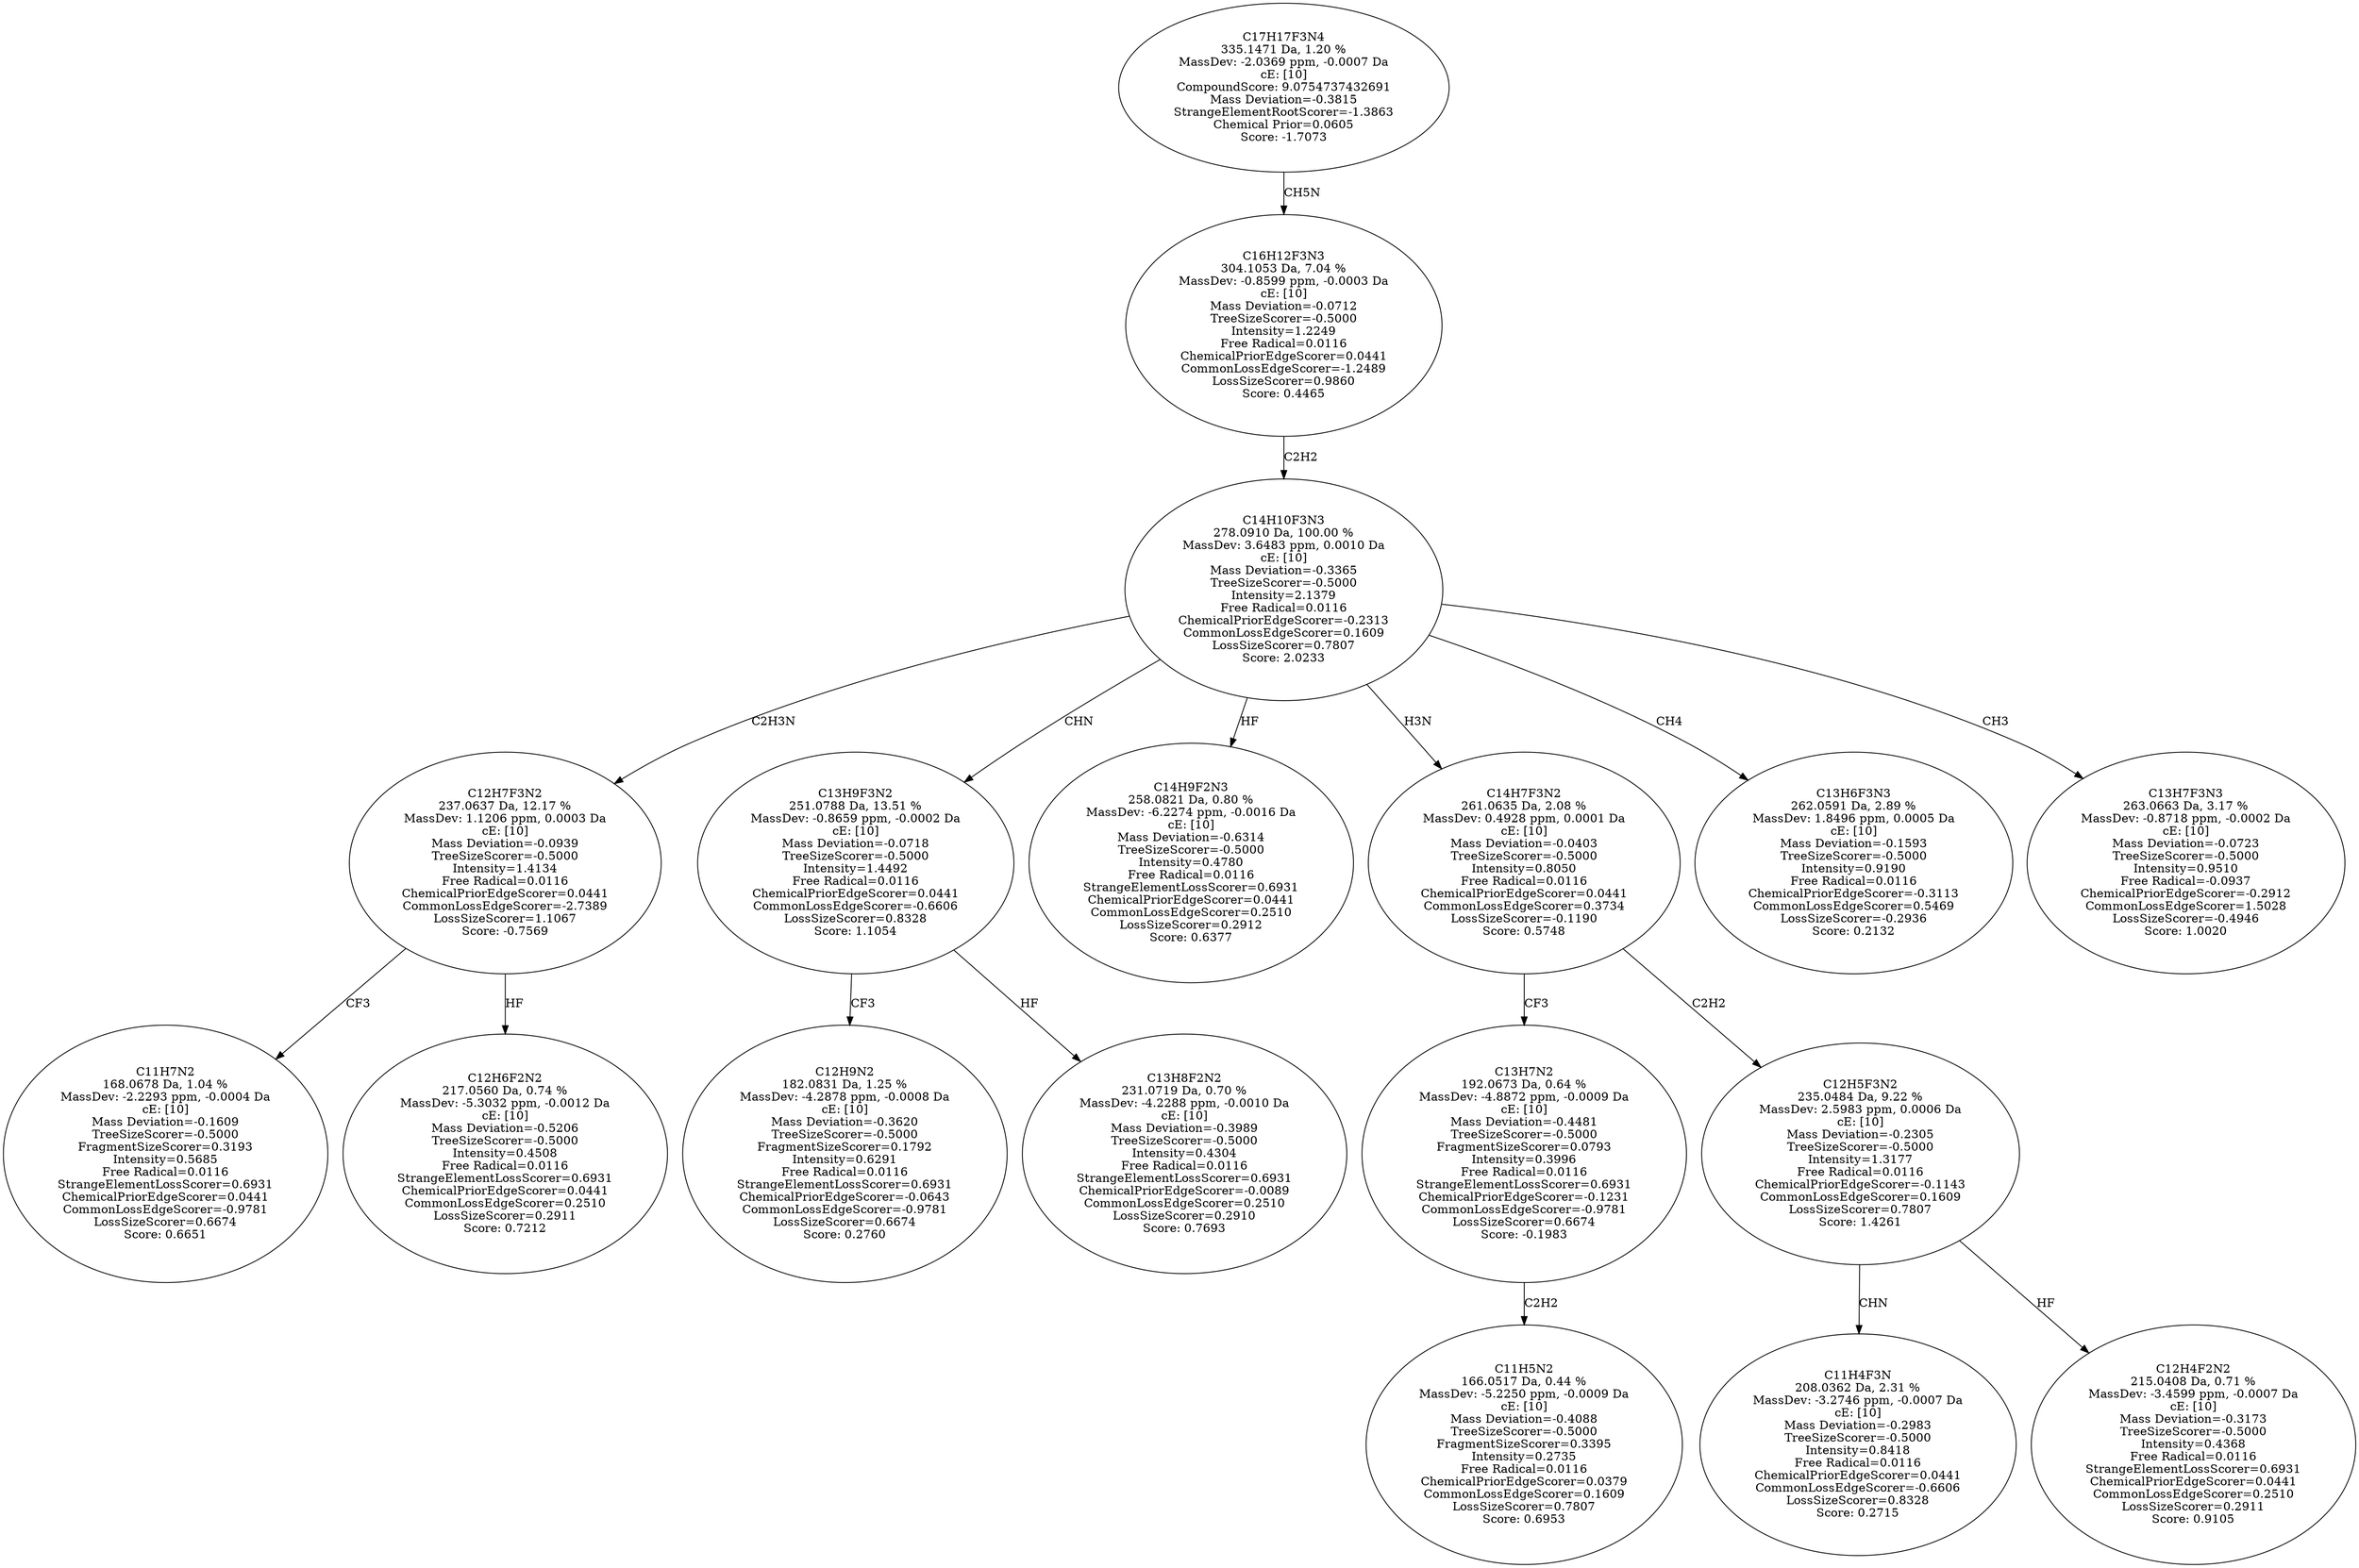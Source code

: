 strict digraph {
v1 [label="C11H7N2\n168.0678 Da, 1.04 %\nMassDev: -2.2293 ppm, -0.0004 Da\ncE: [10]\nMass Deviation=-0.1609\nTreeSizeScorer=-0.5000\nFragmentSizeScorer=0.3193\nIntensity=0.5685\nFree Radical=0.0116\nStrangeElementLossScorer=0.6931\nChemicalPriorEdgeScorer=0.0441\nCommonLossEdgeScorer=-0.9781\nLossSizeScorer=0.6674\nScore: 0.6651"];
v2 [label="C12H6F2N2\n217.0560 Da, 0.74 %\nMassDev: -5.3032 ppm, -0.0012 Da\ncE: [10]\nMass Deviation=-0.5206\nTreeSizeScorer=-0.5000\nIntensity=0.4508\nFree Radical=0.0116\nStrangeElementLossScorer=0.6931\nChemicalPriorEdgeScorer=0.0441\nCommonLossEdgeScorer=0.2510\nLossSizeScorer=0.2911\nScore: 0.7212"];
v3 [label="C12H7F3N2\n237.0637 Da, 12.17 %\nMassDev: 1.1206 ppm, 0.0003 Da\ncE: [10]\nMass Deviation=-0.0939\nTreeSizeScorer=-0.5000\nIntensity=1.4134\nFree Radical=0.0116\nChemicalPriorEdgeScorer=0.0441\nCommonLossEdgeScorer=-2.7389\nLossSizeScorer=1.1067\nScore: -0.7569"];
v4 [label="C12H9N2\n182.0831 Da, 1.25 %\nMassDev: -4.2878 ppm, -0.0008 Da\ncE: [10]\nMass Deviation=-0.3620\nTreeSizeScorer=-0.5000\nFragmentSizeScorer=0.1792\nIntensity=0.6291\nFree Radical=0.0116\nStrangeElementLossScorer=0.6931\nChemicalPriorEdgeScorer=-0.0643\nCommonLossEdgeScorer=-0.9781\nLossSizeScorer=0.6674\nScore: 0.2760"];
v5 [label="C13H8F2N2\n231.0719 Da, 0.70 %\nMassDev: -4.2288 ppm, -0.0010 Da\ncE: [10]\nMass Deviation=-0.3989\nTreeSizeScorer=-0.5000\nIntensity=0.4304\nFree Radical=0.0116\nStrangeElementLossScorer=0.6931\nChemicalPriorEdgeScorer=-0.0089\nCommonLossEdgeScorer=0.2510\nLossSizeScorer=0.2910\nScore: 0.7693"];
v6 [label="C13H9F3N2\n251.0788 Da, 13.51 %\nMassDev: -0.8659 ppm, -0.0002 Da\ncE: [10]\nMass Deviation=-0.0718\nTreeSizeScorer=-0.5000\nIntensity=1.4492\nFree Radical=0.0116\nChemicalPriorEdgeScorer=0.0441\nCommonLossEdgeScorer=-0.6606\nLossSizeScorer=0.8328\nScore: 1.1054"];
v7 [label="C14H9F2N3\n258.0821 Da, 0.80 %\nMassDev: -6.2274 ppm, -0.0016 Da\ncE: [10]\nMass Deviation=-0.6314\nTreeSizeScorer=-0.5000\nIntensity=0.4780\nFree Radical=0.0116\nStrangeElementLossScorer=0.6931\nChemicalPriorEdgeScorer=0.0441\nCommonLossEdgeScorer=0.2510\nLossSizeScorer=0.2912\nScore: 0.6377"];
v8 [label="C11H5N2\n166.0517 Da, 0.44 %\nMassDev: -5.2250 ppm, -0.0009 Da\ncE: [10]\nMass Deviation=-0.4088\nTreeSizeScorer=-0.5000\nFragmentSizeScorer=0.3395\nIntensity=0.2735\nFree Radical=0.0116\nChemicalPriorEdgeScorer=0.0379\nCommonLossEdgeScorer=0.1609\nLossSizeScorer=0.7807\nScore: 0.6953"];
v9 [label="C13H7N2\n192.0673 Da, 0.64 %\nMassDev: -4.8872 ppm, -0.0009 Da\ncE: [10]\nMass Deviation=-0.4481\nTreeSizeScorer=-0.5000\nFragmentSizeScorer=0.0793\nIntensity=0.3996\nFree Radical=0.0116\nStrangeElementLossScorer=0.6931\nChemicalPriorEdgeScorer=-0.1231\nCommonLossEdgeScorer=-0.9781\nLossSizeScorer=0.6674\nScore: -0.1983"];
v10 [label="C11H4F3N\n208.0362 Da, 2.31 %\nMassDev: -3.2746 ppm, -0.0007 Da\ncE: [10]\nMass Deviation=-0.2983\nTreeSizeScorer=-0.5000\nIntensity=0.8418\nFree Radical=0.0116\nChemicalPriorEdgeScorer=0.0441\nCommonLossEdgeScorer=-0.6606\nLossSizeScorer=0.8328\nScore: 0.2715"];
v11 [label="C12H4F2N2\n215.0408 Da, 0.71 %\nMassDev: -3.4599 ppm, -0.0007 Da\ncE: [10]\nMass Deviation=-0.3173\nTreeSizeScorer=-0.5000\nIntensity=0.4368\nFree Radical=0.0116\nStrangeElementLossScorer=0.6931\nChemicalPriorEdgeScorer=0.0441\nCommonLossEdgeScorer=0.2510\nLossSizeScorer=0.2911\nScore: 0.9105"];
v12 [label="C12H5F3N2\n235.0484 Da, 9.22 %\nMassDev: 2.5983 ppm, 0.0006 Da\ncE: [10]\nMass Deviation=-0.2305\nTreeSizeScorer=-0.5000\nIntensity=1.3177\nFree Radical=0.0116\nChemicalPriorEdgeScorer=-0.1143\nCommonLossEdgeScorer=0.1609\nLossSizeScorer=0.7807\nScore: 1.4261"];
v13 [label="C14H7F3N2\n261.0635 Da, 2.08 %\nMassDev: 0.4928 ppm, 0.0001 Da\ncE: [10]\nMass Deviation=-0.0403\nTreeSizeScorer=-0.5000\nIntensity=0.8050\nFree Radical=0.0116\nChemicalPriorEdgeScorer=0.0441\nCommonLossEdgeScorer=0.3734\nLossSizeScorer=-0.1190\nScore: 0.5748"];
v14 [label="C13H6F3N3\n262.0591 Da, 2.89 %\nMassDev: 1.8496 ppm, 0.0005 Da\ncE: [10]\nMass Deviation=-0.1593\nTreeSizeScorer=-0.5000\nIntensity=0.9190\nFree Radical=0.0116\nChemicalPriorEdgeScorer=-0.3113\nCommonLossEdgeScorer=0.5469\nLossSizeScorer=-0.2936\nScore: 0.2132"];
v15 [label="C13H7F3N3\n263.0663 Da, 3.17 %\nMassDev: -0.8718 ppm, -0.0002 Da\ncE: [10]\nMass Deviation=-0.0723\nTreeSizeScorer=-0.5000\nIntensity=0.9510\nFree Radical=-0.0937\nChemicalPriorEdgeScorer=-0.2912\nCommonLossEdgeScorer=1.5028\nLossSizeScorer=-0.4946\nScore: 1.0020"];
v16 [label="C14H10F3N3\n278.0910 Da, 100.00 %\nMassDev: 3.6483 ppm, 0.0010 Da\ncE: [10]\nMass Deviation=-0.3365\nTreeSizeScorer=-0.5000\nIntensity=2.1379\nFree Radical=0.0116\nChemicalPriorEdgeScorer=-0.2313\nCommonLossEdgeScorer=0.1609\nLossSizeScorer=0.7807\nScore: 2.0233"];
v17 [label="C16H12F3N3\n304.1053 Da, 7.04 %\nMassDev: -0.8599 ppm, -0.0003 Da\ncE: [10]\nMass Deviation=-0.0712\nTreeSizeScorer=-0.5000\nIntensity=1.2249\nFree Radical=0.0116\nChemicalPriorEdgeScorer=0.0441\nCommonLossEdgeScorer=-1.2489\nLossSizeScorer=0.9860\nScore: 0.4465"];
v18 [label="C17H17F3N4\n335.1471 Da, 1.20 %\nMassDev: -2.0369 ppm, -0.0007 Da\ncE: [10]\nCompoundScore: 9.0754737432691\nMass Deviation=-0.3815\nStrangeElementRootScorer=-1.3863\nChemical Prior=0.0605\nScore: -1.7073"];
v3 -> v1 [label="CF3"];
v3 -> v2 [label="HF"];
v16 -> v3 [label="C2H3N"];
v6 -> v4 [label="CF3"];
v6 -> v5 [label="HF"];
v16 -> v6 [label="CHN"];
v16 -> v7 [label="HF"];
v9 -> v8 [label="C2H2"];
v13 -> v9 [label="CF3"];
v12 -> v10 [label="CHN"];
v12 -> v11 [label="HF"];
v13 -> v12 [label="C2H2"];
v16 -> v13 [label="H3N"];
v16 -> v14 [label="CH4"];
v16 -> v15 [label="CH3"];
v17 -> v16 [label="C2H2"];
v18 -> v17 [label="CH5N"];
}